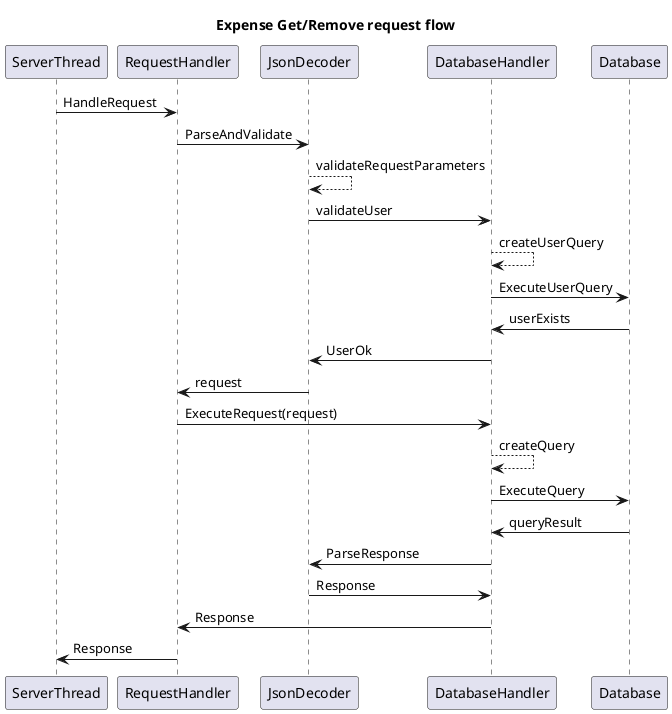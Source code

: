 @startuml
title Expense Get/Remove request flow

ServerThread -> RequestHandler: HandleRequest
RequestHandler -> JsonDecoder: ParseAndValidate
JsonDecoder --> JsonDecoder: validateRequestParameters
JsonDecoder -> DatabaseHandler: validateUser
DatabaseHandler --> DatabaseHandler: createUserQuery
DatabaseHandler -> Database: ExecuteUserQuery
Database -> DatabaseHandler: userExists
DatabaseHandler -> JsonDecoder: UserOk

JsonDecoder -> RequestHandler: request

RequestHandler -> DatabaseHandler: ExecuteRequest(request)
DatabaseHandler --> DatabaseHandler: createQuery
DatabaseHandler -> Database: ExecuteQuery
Database -> DatabaseHandler: queryResult
DatabaseHandler -> JsonDecoder: ParseResponse
JsonDecoder -> DatabaseHandler: Response
DatabaseHandler -> RequestHandler: Response
RequestHandler -> ServerThread: Response


@enduml